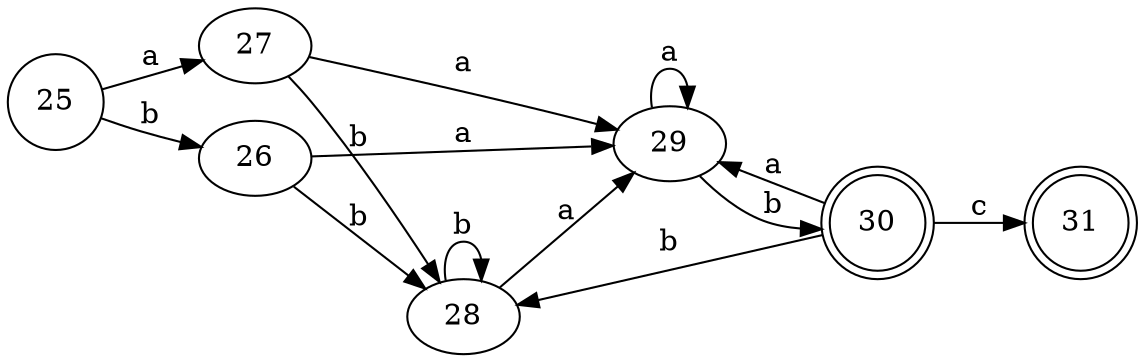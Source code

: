digraph automata1 {
	rankdir=LR
	25 [label=25 shape=circle]
	30 [label=30 shape=doublecircle]
	31 [label=31 shape=doublecircle]
	25 -> 26 [label=b]
	25 -> 27 [label=a]
	26 -> 28 [label=b]
	26 -> 29 [label=a]
	27 -> 28 [label=b]
	27 -> 29 [label=a]
	28 -> 28 [label=b]
	28 -> 29 [label=a]
	29 -> 30 [label=b]
	29 -> 29 [label=a]
	30 -> 28 [label=b]
	30 -> 29 [label=a]
	30 -> 31 [label=c]
}
